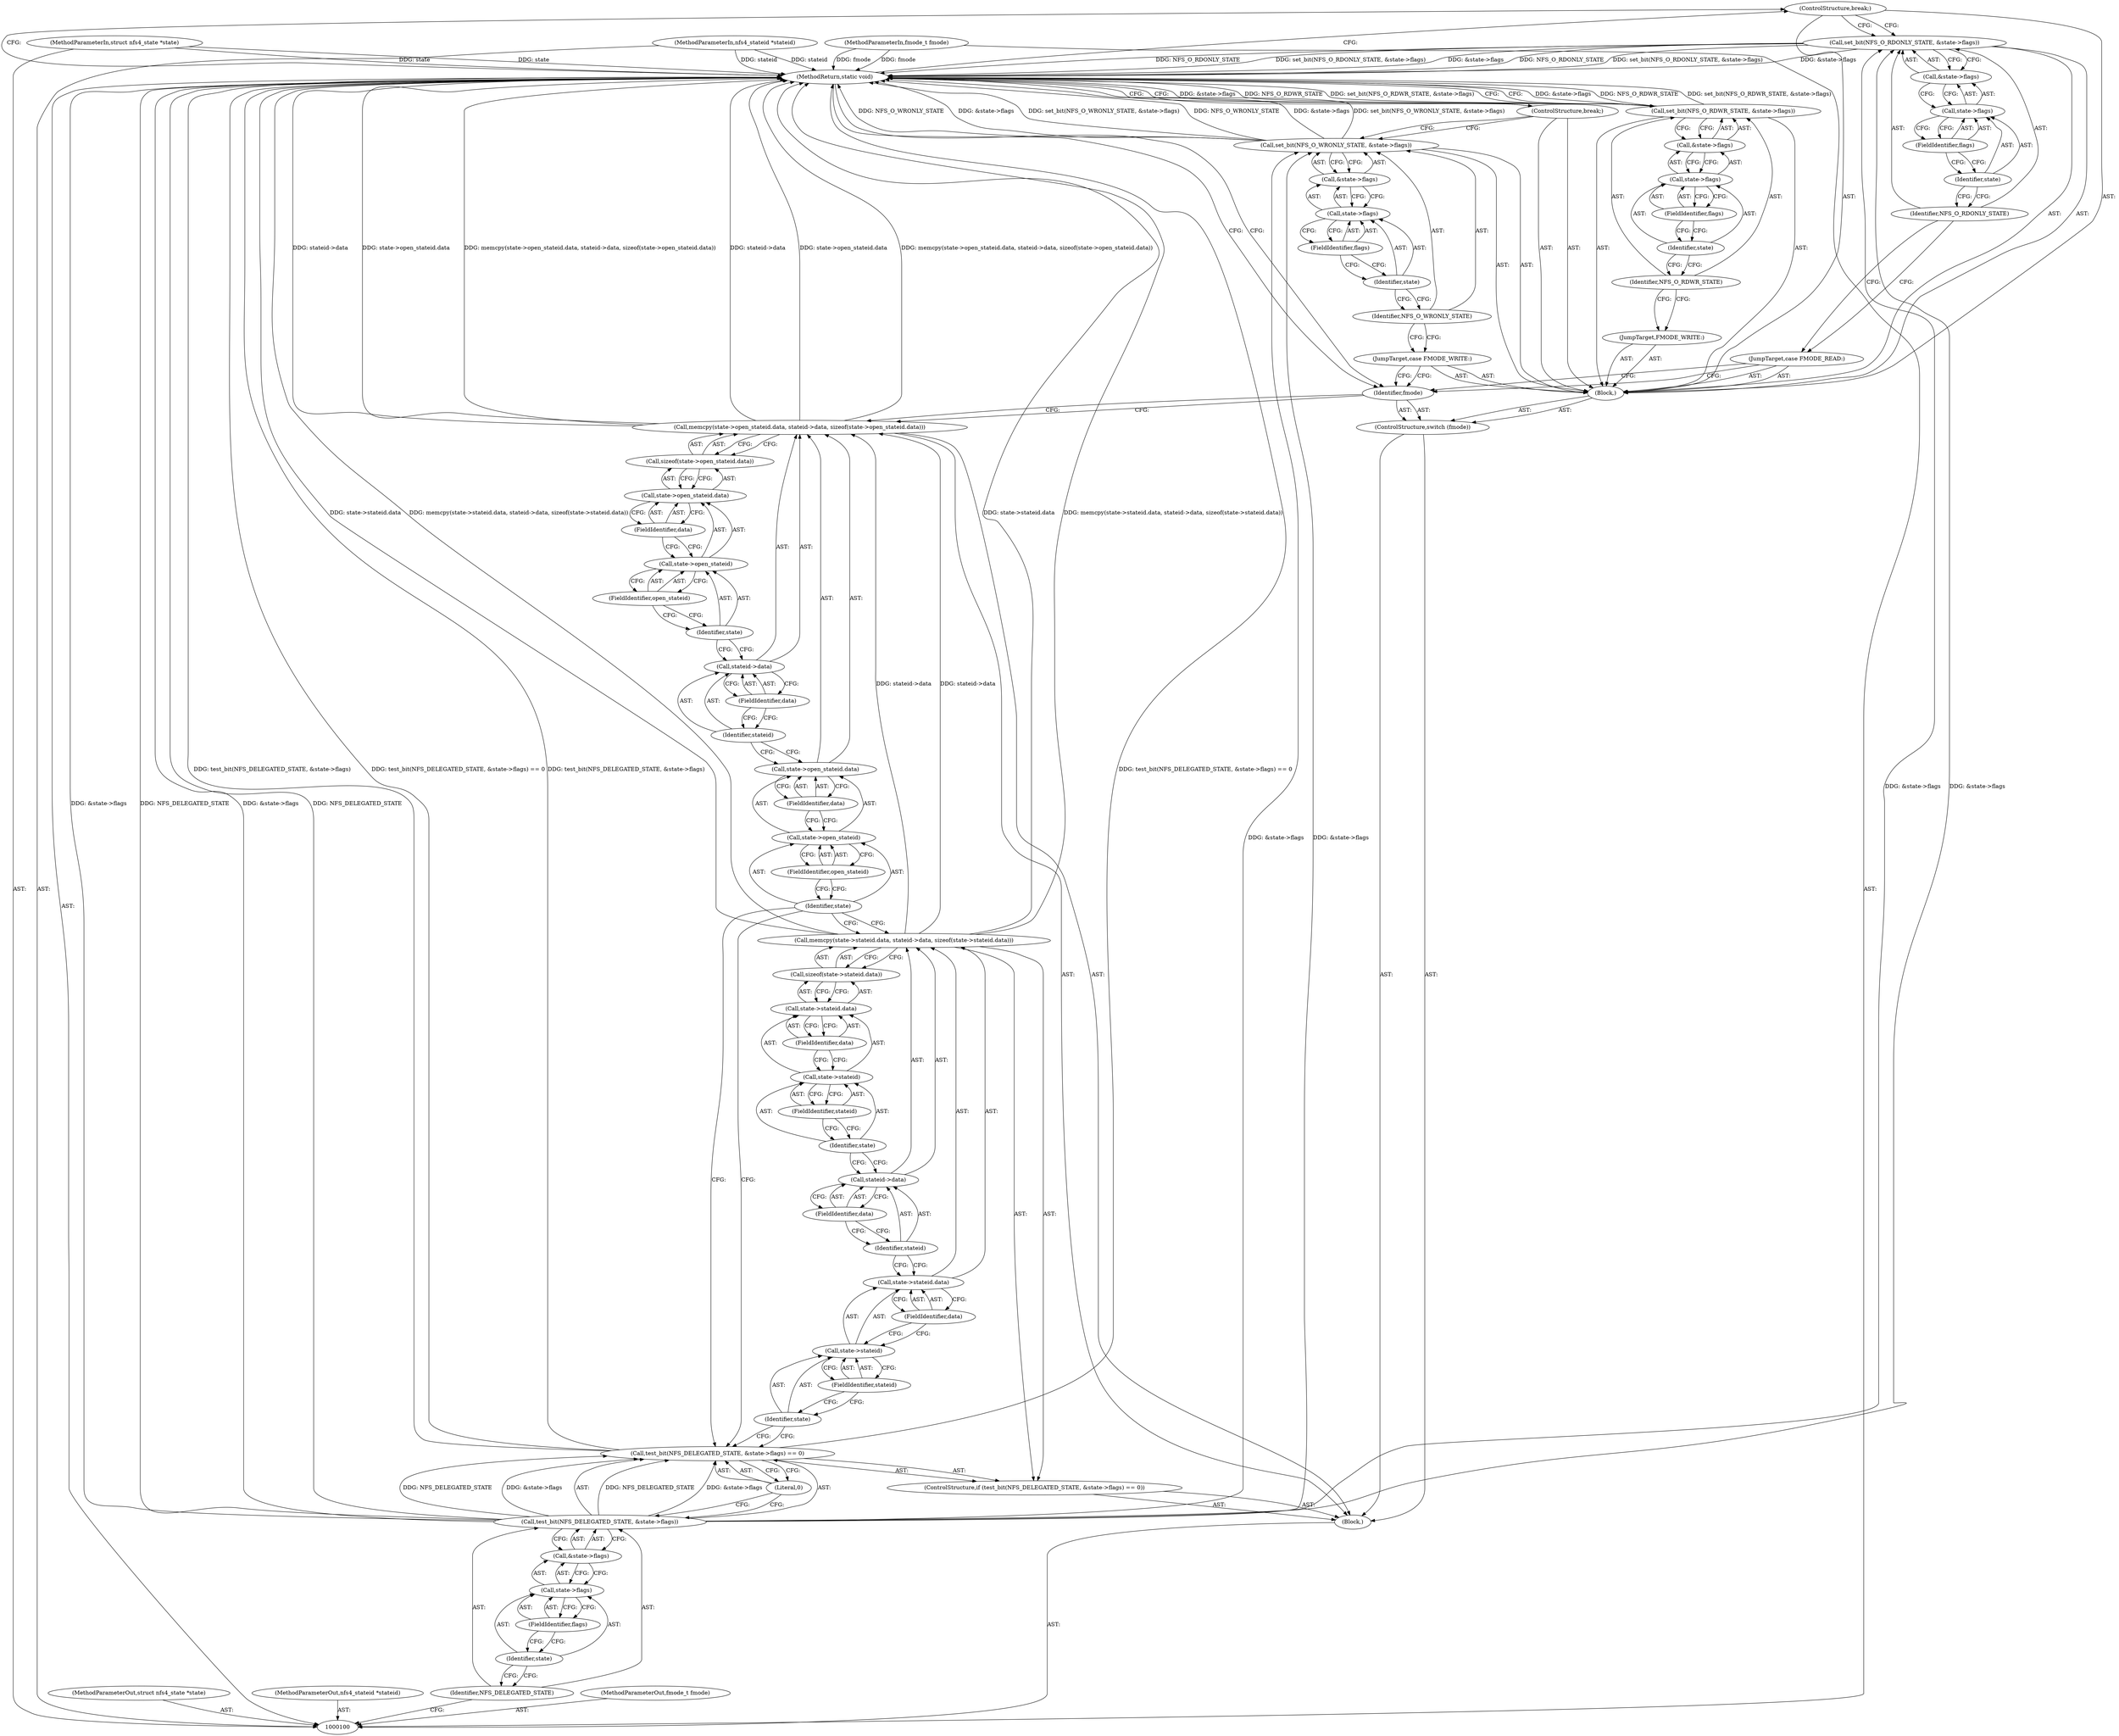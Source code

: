 digraph "0_linux_dc0b027dfadfcb8a5504f7d8052754bf8d501ab9_23" {
"1000154" [label="(ControlStructure,break;)"];
"1000155" [label="(JumpTarget,case FMODE_WRITE:)"];
"1000157" [label="(Identifier,NFS_O_WRONLY_STATE)"];
"1000156" [label="(Call,set_bit(NFS_O_WRONLY_STATE, &state->flags))"];
"1000158" [label="(Call,&state->flags)"];
"1000159" [label="(Call,state->flags)"];
"1000160" [label="(Identifier,state)"];
"1000161" [label="(FieldIdentifier,flags)"];
"1000162" [label="(ControlStructure,break;)"];
"1000163" [label="(JumpTarget,FMODE_WRITE:)"];
"1000165" [label="(Identifier,NFS_O_RDWR_STATE)"];
"1000166" [label="(Call,&state->flags)"];
"1000164" [label="(Call,set_bit(NFS_O_RDWR_STATE, &state->flags))"];
"1000167" [label="(Call,state->flags)"];
"1000168" [label="(Identifier,state)"];
"1000169" [label="(FieldIdentifier,flags)"];
"1000170" [label="(MethodReturn,static void)"];
"1000101" [label="(MethodParameterIn,struct nfs4_state *state)"];
"1000218" [label="(MethodParameterOut,struct nfs4_state *state)"];
"1000102" [label="(MethodParameterIn,nfs4_stateid *stateid)"];
"1000219" [label="(MethodParameterOut,nfs4_stateid *stateid)"];
"1000103" [label="(MethodParameterIn,fmode_t fmode)"];
"1000220" [label="(MethodParameterOut,fmode_t fmode)"];
"1000104" [label="(Block,)"];
"1000108" [label="(Identifier,NFS_DELEGATED_STATE)"];
"1000105" [label="(ControlStructure,if (test_bit(NFS_DELEGATED_STATE, &state->flags) == 0))"];
"1000109" [label="(Call,&state->flags)"];
"1000110" [label="(Call,state->flags)"];
"1000111" [label="(Identifier,state)"];
"1000112" [label="(FieldIdentifier,flags)"];
"1000113" [label="(Literal,0)"];
"1000106" [label="(Call,test_bit(NFS_DELEGATED_STATE, &state->flags) == 0)"];
"1000107" [label="(Call,test_bit(NFS_DELEGATED_STATE, &state->flags))"];
"1000115" [label="(Call,state->stateid.data)"];
"1000116" [label="(Call,state->stateid)"];
"1000117" [label="(Identifier,state)"];
"1000118" [label="(FieldIdentifier,stateid)"];
"1000119" [label="(FieldIdentifier,data)"];
"1000114" [label="(Call,memcpy(state->stateid.data, stateid->data, sizeof(state->stateid.data)))"];
"1000120" [label="(Call,stateid->data)"];
"1000121" [label="(Identifier,stateid)"];
"1000122" [label="(FieldIdentifier,data)"];
"1000123" [label="(Call,sizeof(state->stateid.data))"];
"1000124" [label="(Call,state->stateid.data)"];
"1000125" [label="(Call,state->stateid)"];
"1000126" [label="(Identifier,state)"];
"1000127" [label="(FieldIdentifier,stateid)"];
"1000128" [label="(FieldIdentifier,data)"];
"1000133" [label="(FieldIdentifier,open_stateid)"];
"1000129" [label="(Call,memcpy(state->open_stateid.data, stateid->data, sizeof(state->open_stateid.data)))"];
"1000134" [label="(FieldIdentifier,data)"];
"1000135" [label="(Call,stateid->data)"];
"1000136" [label="(Identifier,stateid)"];
"1000137" [label="(FieldIdentifier,data)"];
"1000138" [label="(Call,sizeof(state->open_stateid.data))"];
"1000139" [label="(Call,state->open_stateid.data)"];
"1000140" [label="(Call,state->open_stateid)"];
"1000141" [label="(Identifier,state)"];
"1000142" [label="(FieldIdentifier,open_stateid)"];
"1000143" [label="(FieldIdentifier,data)"];
"1000130" [label="(Call,state->open_stateid.data)"];
"1000131" [label="(Call,state->open_stateid)"];
"1000132" [label="(Identifier,state)"];
"1000144" [label="(ControlStructure,switch (fmode))"];
"1000146" [label="(Block,)"];
"1000145" [label="(Identifier,fmode)"];
"1000147" [label="(JumpTarget,case FMODE_READ:)"];
"1000149" [label="(Identifier,NFS_O_RDONLY_STATE)"];
"1000150" [label="(Call,&state->flags)"];
"1000151" [label="(Call,state->flags)"];
"1000152" [label="(Identifier,state)"];
"1000148" [label="(Call,set_bit(NFS_O_RDONLY_STATE, &state->flags))"];
"1000153" [label="(FieldIdentifier,flags)"];
"1000154" -> "1000146"  [label="AST: "];
"1000154" -> "1000148"  [label="CFG: "];
"1000170" -> "1000154"  [label="CFG: "];
"1000155" -> "1000146"  [label="AST: "];
"1000155" -> "1000145"  [label="CFG: "];
"1000157" -> "1000155"  [label="CFG: "];
"1000157" -> "1000156"  [label="AST: "];
"1000157" -> "1000155"  [label="CFG: "];
"1000160" -> "1000157"  [label="CFG: "];
"1000156" -> "1000146"  [label="AST: "];
"1000156" -> "1000158"  [label="CFG: "];
"1000157" -> "1000156"  [label="AST: "];
"1000158" -> "1000156"  [label="AST: "];
"1000162" -> "1000156"  [label="CFG: "];
"1000156" -> "1000170"  [label="DDG: NFS_O_WRONLY_STATE"];
"1000156" -> "1000170"  [label="DDG: &state->flags"];
"1000156" -> "1000170"  [label="DDG: set_bit(NFS_O_WRONLY_STATE, &state->flags)"];
"1000107" -> "1000156"  [label="DDG: &state->flags"];
"1000158" -> "1000156"  [label="AST: "];
"1000158" -> "1000159"  [label="CFG: "];
"1000159" -> "1000158"  [label="AST: "];
"1000156" -> "1000158"  [label="CFG: "];
"1000159" -> "1000158"  [label="AST: "];
"1000159" -> "1000161"  [label="CFG: "];
"1000160" -> "1000159"  [label="AST: "];
"1000161" -> "1000159"  [label="AST: "];
"1000158" -> "1000159"  [label="CFG: "];
"1000160" -> "1000159"  [label="AST: "];
"1000160" -> "1000157"  [label="CFG: "];
"1000161" -> "1000160"  [label="CFG: "];
"1000161" -> "1000159"  [label="AST: "];
"1000161" -> "1000160"  [label="CFG: "];
"1000159" -> "1000161"  [label="CFG: "];
"1000162" -> "1000146"  [label="AST: "];
"1000162" -> "1000156"  [label="CFG: "];
"1000170" -> "1000162"  [label="CFG: "];
"1000163" -> "1000146"  [label="AST: "];
"1000165" -> "1000163"  [label="CFG: "];
"1000165" -> "1000164"  [label="AST: "];
"1000165" -> "1000163"  [label="CFG: "];
"1000168" -> "1000165"  [label="CFG: "];
"1000166" -> "1000164"  [label="AST: "];
"1000166" -> "1000167"  [label="CFG: "];
"1000167" -> "1000166"  [label="AST: "];
"1000164" -> "1000166"  [label="CFG: "];
"1000164" -> "1000146"  [label="AST: "];
"1000164" -> "1000166"  [label="CFG: "];
"1000165" -> "1000164"  [label="AST: "];
"1000166" -> "1000164"  [label="AST: "];
"1000170" -> "1000164"  [label="CFG: "];
"1000164" -> "1000170"  [label="DDG: &state->flags"];
"1000164" -> "1000170"  [label="DDG: NFS_O_RDWR_STATE"];
"1000164" -> "1000170"  [label="DDG: set_bit(NFS_O_RDWR_STATE, &state->flags)"];
"1000167" -> "1000166"  [label="AST: "];
"1000167" -> "1000169"  [label="CFG: "];
"1000168" -> "1000167"  [label="AST: "];
"1000169" -> "1000167"  [label="AST: "];
"1000166" -> "1000167"  [label="CFG: "];
"1000168" -> "1000167"  [label="AST: "];
"1000168" -> "1000165"  [label="CFG: "];
"1000169" -> "1000168"  [label="CFG: "];
"1000169" -> "1000167"  [label="AST: "];
"1000169" -> "1000168"  [label="CFG: "];
"1000167" -> "1000169"  [label="CFG: "];
"1000170" -> "1000100"  [label="AST: "];
"1000170" -> "1000145"  [label="CFG: "];
"1000170" -> "1000154"  [label="CFG: "];
"1000170" -> "1000162"  [label="CFG: "];
"1000170" -> "1000164"  [label="CFG: "];
"1000107" -> "1000170"  [label="DDG: NFS_DELEGATED_STATE"];
"1000107" -> "1000170"  [label="DDG: &state->flags"];
"1000106" -> "1000170"  [label="DDG: test_bit(NFS_DELEGATED_STATE, &state->flags)"];
"1000106" -> "1000170"  [label="DDG: test_bit(NFS_DELEGATED_STATE, &state->flags) == 0"];
"1000156" -> "1000170"  [label="DDG: NFS_O_WRONLY_STATE"];
"1000156" -> "1000170"  [label="DDG: &state->flags"];
"1000156" -> "1000170"  [label="DDG: set_bit(NFS_O_WRONLY_STATE, &state->flags)"];
"1000114" -> "1000170"  [label="DDG: memcpy(state->stateid.data, stateid->data, sizeof(state->stateid.data))"];
"1000114" -> "1000170"  [label="DDG: state->stateid.data"];
"1000164" -> "1000170"  [label="DDG: &state->flags"];
"1000164" -> "1000170"  [label="DDG: NFS_O_RDWR_STATE"];
"1000164" -> "1000170"  [label="DDG: set_bit(NFS_O_RDWR_STATE, &state->flags)"];
"1000102" -> "1000170"  [label="DDG: stateid"];
"1000148" -> "1000170"  [label="DDG: &state->flags"];
"1000148" -> "1000170"  [label="DDG: NFS_O_RDONLY_STATE"];
"1000148" -> "1000170"  [label="DDG: set_bit(NFS_O_RDONLY_STATE, &state->flags)"];
"1000129" -> "1000170"  [label="DDG: state->open_stateid.data"];
"1000129" -> "1000170"  [label="DDG: memcpy(state->open_stateid.data, stateid->data, sizeof(state->open_stateid.data))"];
"1000129" -> "1000170"  [label="DDG: stateid->data"];
"1000103" -> "1000170"  [label="DDG: fmode"];
"1000101" -> "1000170"  [label="DDG: state"];
"1000101" -> "1000100"  [label="AST: "];
"1000101" -> "1000170"  [label="DDG: state"];
"1000218" -> "1000100"  [label="AST: "];
"1000102" -> "1000100"  [label="AST: "];
"1000102" -> "1000170"  [label="DDG: stateid"];
"1000219" -> "1000100"  [label="AST: "];
"1000103" -> "1000100"  [label="AST: "];
"1000103" -> "1000170"  [label="DDG: fmode"];
"1000220" -> "1000100"  [label="AST: "];
"1000104" -> "1000100"  [label="AST: "];
"1000105" -> "1000104"  [label="AST: "];
"1000129" -> "1000104"  [label="AST: "];
"1000144" -> "1000104"  [label="AST: "];
"1000108" -> "1000107"  [label="AST: "];
"1000108" -> "1000100"  [label="CFG: "];
"1000111" -> "1000108"  [label="CFG: "];
"1000105" -> "1000104"  [label="AST: "];
"1000106" -> "1000105"  [label="AST: "];
"1000114" -> "1000105"  [label="AST: "];
"1000109" -> "1000107"  [label="AST: "];
"1000109" -> "1000110"  [label="CFG: "];
"1000110" -> "1000109"  [label="AST: "];
"1000107" -> "1000109"  [label="CFG: "];
"1000110" -> "1000109"  [label="AST: "];
"1000110" -> "1000112"  [label="CFG: "];
"1000111" -> "1000110"  [label="AST: "];
"1000112" -> "1000110"  [label="AST: "];
"1000109" -> "1000110"  [label="CFG: "];
"1000111" -> "1000110"  [label="AST: "];
"1000111" -> "1000108"  [label="CFG: "];
"1000112" -> "1000111"  [label="CFG: "];
"1000112" -> "1000110"  [label="AST: "];
"1000112" -> "1000111"  [label="CFG: "];
"1000110" -> "1000112"  [label="CFG: "];
"1000113" -> "1000106"  [label="AST: "];
"1000113" -> "1000107"  [label="CFG: "];
"1000106" -> "1000113"  [label="CFG: "];
"1000106" -> "1000105"  [label="AST: "];
"1000106" -> "1000113"  [label="CFG: "];
"1000107" -> "1000106"  [label="AST: "];
"1000113" -> "1000106"  [label="AST: "];
"1000117" -> "1000106"  [label="CFG: "];
"1000132" -> "1000106"  [label="CFG: "];
"1000106" -> "1000170"  [label="DDG: test_bit(NFS_DELEGATED_STATE, &state->flags)"];
"1000106" -> "1000170"  [label="DDG: test_bit(NFS_DELEGATED_STATE, &state->flags) == 0"];
"1000107" -> "1000106"  [label="DDG: NFS_DELEGATED_STATE"];
"1000107" -> "1000106"  [label="DDG: &state->flags"];
"1000107" -> "1000106"  [label="AST: "];
"1000107" -> "1000109"  [label="CFG: "];
"1000108" -> "1000107"  [label="AST: "];
"1000109" -> "1000107"  [label="AST: "];
"1000113" -> "1000107"  [label="CFG: "];
"1000107" -> "1000170"  [label="DDG: NFS_DELEGATED_STATE"];
"1000107" -> "1000170"  [label="DDG: &state->flags"];
"1000107" -> "1000106"  [label="DDG: NFS_DELEGATED_STATE"];
"1000107" -> "1000106"  [label="DDG: &state->flags"];
"1000107" -> "1000148"  [label="DDG: &state->flags"];
"1000107" -> "1000156"  [label="DDG: &state->flags"];
"1000115" -> "1000114"  [label="AST: "];
"1000115" -> "1000119"  [label="CFG: "];
"1000116" -> "1000115"  [label="AST: "];
"1000119" -> "1000115"  [label="AST: "];
"1000121" -> "1000115"  [label="CFG: "];
"1000116" -> "1000115"  [label="AST: "];
"1000116" -> "1000118"  [label="CFG: "];
"1000117" -> "1000116"  [label="AST: "];
"1000118" -> "1000116"  [label="AST: "];
"1000119" -> "1000116"  [label="CFG: "];
"1000117" -> "1000116"  [label="AST: "];
"1000117" -> "1000106"  [label="CFG: "];
"1000118" -> "1000117"  [label="CFG: "];
"1000118" -> "1000116"  [label="AST: "];
"1000118" -> "1000117"  [label="CFG: "];
"1000116" -> "1000118"  [label="CFG: "];
"1000119" -> "1000115"  [label="AST: "];
"1000119" -> "1000116"  [label="CFG: "];
"1000115" -> "1000119"  [label="CFG: "];
"1000114" -> "1000105"  [label="AST: "];
"1000114" -> "1000123"  [label="CFG: "];
"1000115" -> "1000114"  [label="AST: "];
"1000120" -> "1000114"  [label="AST: "];
"1000123" -> "1000114"  [label="AST: "];
"1000132" -> "1000114"  [label="CFG: "];
"1000114" -> "1000170"  [label="DDG: memcpy(state->stateid.data, stateid->data, sizeof(state->stateid.data))"];
"1000114" -> "1000170"  [label="DDG: state->stateid.data"];
"1000114" -> "1000129"  [label="DDG: stateid->data"];
"1000120" -> "1000114"  [label="AST: "];
"1000120" -> "1000122"  [label="CFG: "];
"1000121" -> "1000120"  [label="AST: "];
"1000122" -> "1000120"  [label="AST: "];
"1000126" -> "1000120"  [label="CFG: "];
"1000121" -> "1000120"  [label="AST: "];
"1000121" -> "1000115"  [label="CFG: "];
"1000122" -> "1000121"  [label="CFG: "];
"1000122" -> "1000120"  [label="AST: "];
"1000122" -> "1000121"  [label="CFG: "];
"1000120" -> "1000122"  [label="CFG: "];
"1000123" -> "1000114"  [label="AST: "];
"1000123" -> "1000124"  [label="CFG: "];
"1000124" -> "1000123"  [label="AST: "];
"1000114" -> "1000123"  [label="CFG: "];
"1000124" -> "1000123"  [label="AST: "];
"1000124" -> "1000128"  [label="CFG: "];
"1000125" -> "1000124"  [label="AST: "];
"1000128" -> "1000124"  [label="AST: "];
"1000123" -> "1000124"  [label="CFG: "];
"1000125" -> "1000124"  [label="AST: "];
"1000125" -> "1000127"  [label="CFG: "];
"1000126" -> "1000125"  [label="AST: "];
"1000127" -> "1000125"  [label="AST: "];
"1000128" -> "1000125"  [label="CFG: "];
"1000126" -> "1000125"  [label="AST: "];
"1000126" -> "1000120"  [label="CFG: "];
"1000127" -> "1000126"  [label="CFG: "];
"1000127" -> "1000125"  [label="AST: "];
"1000127" -> "1000126"  [label="CFG: "];
"1000125" -> "1000127"  [label="CFG: "];
"1000128" -> "1000124"  [label="AST: "];
"1000128" -> "1000125"  [label="CFG: "];
"1000124" -> "1000128"  [label="CFG: "];
"1000133" -> "1000131"  [label="AST: "];
"1000133" -> "1000132"  [label="CFG: "];
"1000131" -> "1000133"  [label="CFG: "];
"1000129" -> "1000104"  [label="AST: "];
"1000129" -> "1000138"  [label="CFG: "];
"1000130" -> "1000129"  [label="AST: "];
"1000135" -> "1000129"  [label="AST: "];
"1000138" -> "1000129"  [label="AST: "];
"1000145" -> "1000129"  [label="CFG: "];
"1000129" -> "1000170"  [label="DDG: state->open_stateid.data"];
"1000129" -> "1000170"  [label="DDG: memcpy(state->open_stateid.data, stateid->data, sizeof(state->open_stateid.data))"];
"1000129" -> "1000170"  [label="DDG: stateid->data"];
"1000114" -> "1000129"  [label="DDG: stateid->data"];
"1000134" -> "1000130"  [label="AST: "];
"1000134" -> "1000131"  [label="CFG: "];
"1000130" -> "1000134"  [label="CFG: "];
"1000135" -> "1000129"  [label="AST: "];
"1000135" -> "1000137"  [label="CFG: "];
"1000136" -> "1000135"  [label="AST: "];
"1000137" -> "1000135"  [label="AST: "];
"1000141" -> "1000135"  [label="CFG: "];
"1000136" -> "1000135"  [label="AST: "];
"1000136" -> "1000130"  [label="CFG: "];
"1000137" -> "1000136"  [label="CFG: "];
"1000137" -> "1000135"  [label="AST: "];
"1000137" -> "1000136"  [label="CFG: "];
"1000135" -> "1000137"  [label="CFG: "];
"1000138" -> "1000129"  [label="AST: "];
"1000138" -> "1000139"  [label="CFG: "];
"1000139" -> "1000138"  [label="AST: "];
"1000129" -> "1000138"  [label="CFG: "];
"1000139" -> "1000138"  [label="AST: "];
"1000139" -> "1000143"  [label="CFG: "];
"1000140" -> "1000139"  [label="AST: "];
"1000143" -> "1000139"  [label="AST: "];
"1000138" -> "1000139"  [label="CFG: "];
"1000140" -> "1000139"  [label="AST: "];
"1000140" -> "1000142"  [label="CFG: "];
"1000141" -> "1000140"  [label="AST: "];
"1000142" -> "1000140"  [label="AST: "];
"1000143" -> "1000140"  [label="CFG: "];
"1000141" -> "1000140"  [label="AST: "];
"1000141" -> "1000135"  [label="CFG: "];
"1000142" -> "1000141"  [label="CFG: "];
"1000142" -> "1000140"  [label="AST: "];
"1000142" -> "1000141"  [label="CFG: "];
"1000140" -> "1000142"  [label="CFG: "];
"1000143" -> "1000139"  [label="AST: "];
"1000143" -> "1000140"  [label="CFG: "];
"1000139" -> "1000143"  [label="CFG: "];
"1000130" -> "1000129"  [label="AST: "];
"1000130" -> "1000134"  [label="CFG: "];
"1000131" -> "1000130"  [label="AST: "];
"1000134" -> "1000130"  [label="AST: "];
"1000136" -> "1000130"  [label="CFG: "];
"1000131" -> "1000130"  [label="AST: "];
"1000131" -> "1000133"  [label="CFG: "];
"1000132" -> "1000131"  [label="AST: "];
"1000133" -> "1000131"  [label="AST: "];
"1000134" -> "1000131"  [label="CFG: "];
"1000132" -> "1000131"  [label="AST: "];
"1000132" -> "1000114"  [label="CFG: "];
"1000132" -> "1000106"  [label="CFG: "];
"1000133" -> "1000132"  [label="CFG: "];
"1000144" -> "1000104"  [label="AST: "];
"1000145" -> "1000144"  [label="AST: "];
"1000146" -> "1000144"  [label="AST: "];
"1000146" -> "1000144"  [label="AST: "];
"1000147" -> "1000146"  [label="AST: "];
"1000148" -> "1000146"  [label="AST: "];
"1000154" -> "1000146"  [label="AST: "];
"1000155" -> "1000146"  [label="AST: "];
"1000156" -> "1000146"  [label="AST: "];
"1000162" -> "1000146"  [label="AST: "];
"1000163" -> "1000146"  [label="AST: "];
"1000164" -> "1000146"  [label="AST: "];
"1000145" -> "1000144"  [label="AST: "];
"1000145" -> "1000129"  [label="CFG: "];
"1000147" -> "1000145"  [label="CFG: "];
"1000155" -> "1000145"  [label="CFG: "];
"1000170" -> "1000145"  [label="CFG: "];
"1000147" -> "1000146"  [label="AST: "];
"1000147" -> "1000145"  [label="CFG: "];
"1000149" -> "1000147"  [label="CFG: "];
"1000149" -> "1000148"  [label="AST: "];
"1000149" -> "1000147"  [label="CFG: "];
"1000152" -> "1000149"  [label="CFG: "];
"1000150" -> "1000148"  [label="AST: "];
"1000150" -> "1000151"  [label="CFG: "];
"1000151" -> "1000150"  [label="AST: "];
"1000148" -> "1000150"  [label="CFG: "];
"1000151" -> "1000150"  [label="AST: "];
"1000151" -> "1000153"  [label="CFG: "];
"1000152" -> "1000151"  [label="AST: "];
"1000153" -> "1000151"  [label="AST: "];
"1000150" -> "1000151"  [label="CFG: "];
"1000152" -> "1000151"  [label="AST: "];
"1000152" -> "1000149"  [label="CFG: "];
"1000153" -> "1000152"  [label="CFG: "];
"1000148" -> "1000146"  [label="AST: "];
"1000148" -> "1000150"  [label="CFG: "];
"1000149" -> "1000148"  [label="AST: "];
"1000150" -> "1000148"  [label="AST: "];
"1000154" -> "1000148"  [label="CFG: "];
"1000148" -> "1000170"  [label="DDG: &state->flags"];
"1000148" -> "1000170"  [label="DDG: NFS_O_RDONLY_STATE"];
"1000148" -> "1000170"  [label="DDG: set_bit(NFS_O_RDONLY_STATE, &state->flags)"];
"1000107" -> "1000148"  [label="DDG: &state->flags"];
"1000153" -> "1000151"  [label="AST: "];
"1000153" -> "1000152"  [label="CFG: "];
"1000151" -> "1000153"  [label="CFG: "];
}
